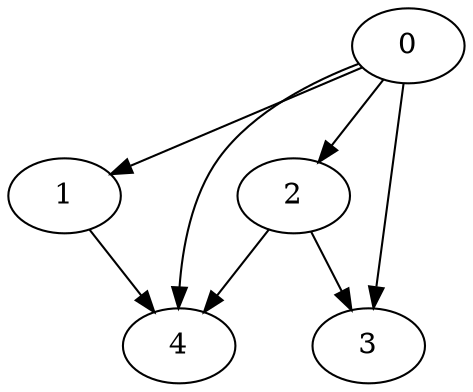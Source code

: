 strict digraph  {
0 [var_name=0];
1 [var_name=1];
2 [var_name=2];
3 [var_name=3];
4 [var_name=4];
0 -> 1  [noise_sd="0.13540353598840743", weight="-8.819045660888694"];
0 -> 2  [noise_sd="1.491739873818949", weight="0.2544924913893265"];
0 -> 3  [noise_sd="0.9829560577786705", weight="7.2690108484244895"];
0 -> 4  [noise_sd="1.0042412552118385", weight="5.560249574383921"];
1 -> 4  [noise_sd="0.42752177073665937", weight="4.331046209305406"];
2 -> 3  [noise_sd="1.8266701113203345", weight="7.336260903201172"];
2 -> 4  [noise_sd="0.570219666300832", weight="-0.13151327696313508"];
}
